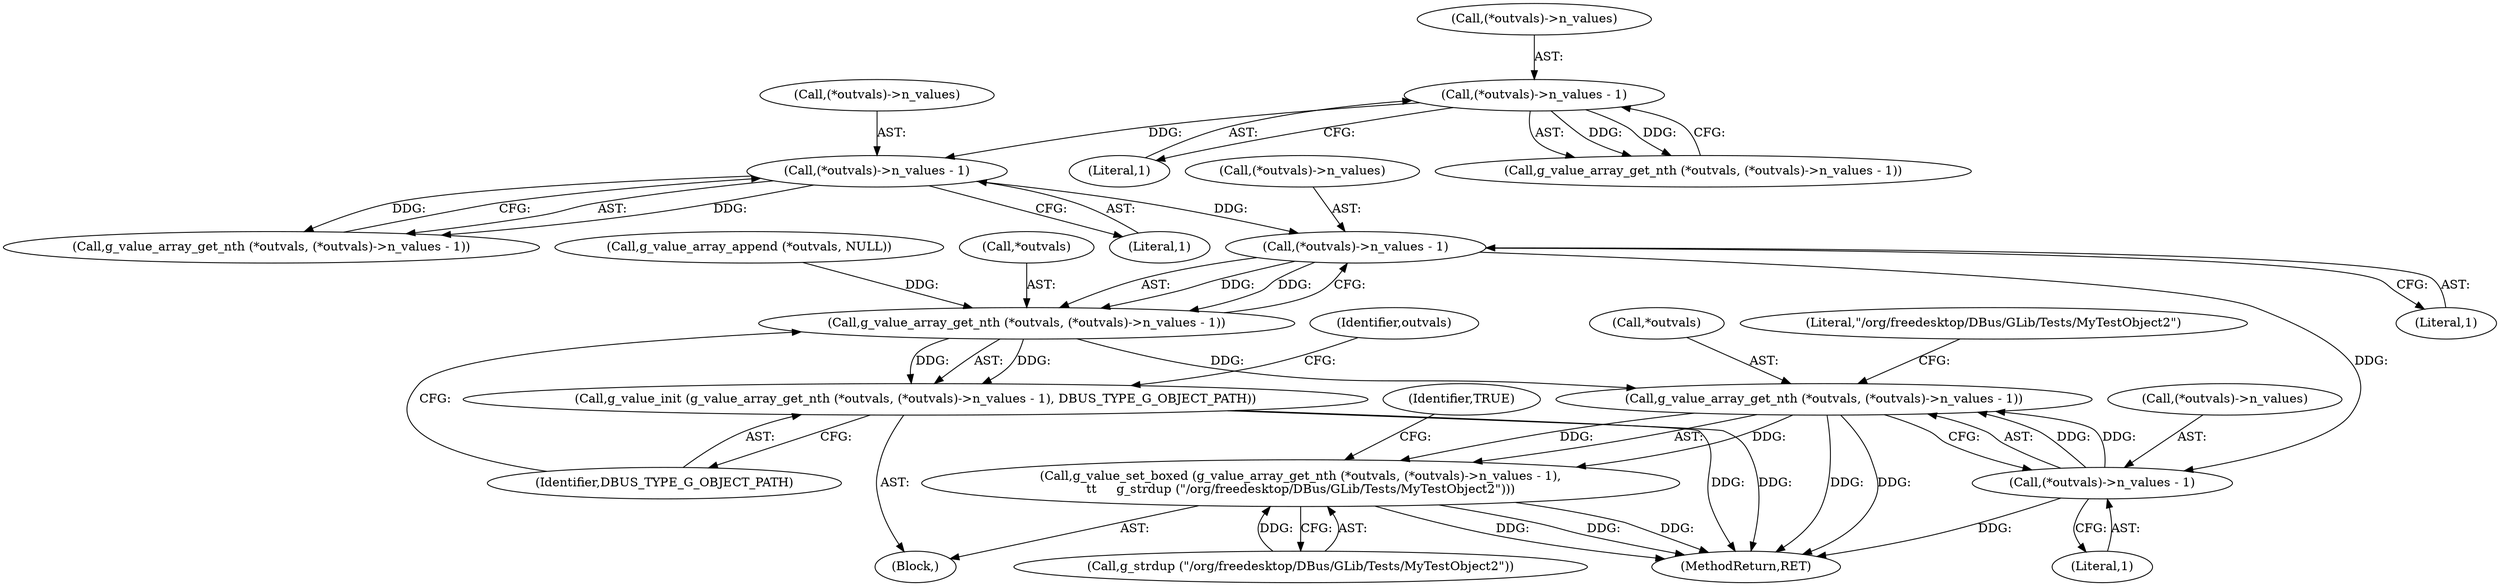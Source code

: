 digraph "1_dbus_9a6bce9b615abca6068348c1606ba8eaf13d9ae0_36@pointer" {
"1000185" [label="(Call,(*outvals)->n_values - 1)"];
"1000165" [label="(Call,(*outvals)->n_values - 1)"];
"1000154" [label="(Call,(*outvals)->n_values - 1)"];
"1000182" [label="(Call,g_value_array_get_nth (*outvals, (*outvals)->n_values - 1))"];
"1000181" [label="(Call,g_value_init (g_value_array_get_nth (*outvals, (*outvals)->n_values - 1), DBUS_TYPE_G_OBJECT_PATH))"];
"1000193" [label="(Call,g_value_array_get_nth (*outvals, (*outvals)->n_values - 1))"];
"1000192" [label="(Call,g_value_set_boxed (g_value_array_get_nth (*outvals, (*outvals)->n_values - 1),\n\t\t     g_strdup (\"/org/freedesktop/DBus/GLib/Tests/MyTestObject2\")))"];
"1000196" [label="(Call,(*outvals)->n_values - 1)"];
"1000165" [label="(Call,(*outvals)->n_values - 1)"];
"1000162" [label="(Call,g_value_array_get_nth (*outvals, (*outvals)->n_values - 1))"];
"1000105" [label="(Block,)"];
"1000194" [label="(Call,*outvals)"];
"1000205" [label="(Identifier,TRUE)"];
"1000185" [label="(Call,(*outvals)->n_values - 1)"];
"1000159" [label="(Literal,1)"];
"1000181" [label="(Call,g_value_init (g_value_array_get_nth (*outvals, (*outvals)->n_values - 1), DBUS_TYPE_G_OBJECT_PATH))"];
"1000177" [label="(Call,g_value_array_append (*outvals, NULL))"];
"1000191" [label="(Identifier,DBUS_TYPE_G_OBJECT_PATH)"];
"1000170" [label="(Literal,1)"];
"1000154" [label="(Call,(*outvals)->n_values - 1)"];
"1000201" [label="(Literal,1)"];
"1000155" [label="(Call,(*outvals)->n_values)"];
"1000166" [label="(Call,(*outvals)->n_values)"];
"1000186" [label="(Call,(*outvals)->n_values)"];
"1000151" [label="(Call,g_value_array_get_nth (*outvals, (*outvals)->n_values - 1))"];
"1000192" [label="(Call,g_value_set_boxed (g_value_array_get_nth (*outvals, (*outvals)->n_values - 1),\n\t\t     g_strdup (\"/org/freedesktop/DBus/GLib/Tests/MyTestObject2\")))"];
"1000196" [label="(Call,(*outvals)->n_values - 1)"];
"1000190" [label="(Literal,1)"];
"1000202" [label="(Call,g_strdup (\"/org/freedesktop/DBus/GLib/Tests/MyTestObject2\"))"];
"1000197" [label="(Call,(*outvals)->n_values)"];
"1000193" [label="(Call,g_value_array_get_nth (*outvals, (*outvals)->n_values - 1))"];
"1000182" [label="(Call,g_value_array_get_nth (*outvals, (*outvals)->n_values - 1))"];
"1000195" [label="(Identifier,outvals)"];
"1000203" [label="(Literal,\"/org/freedesktop/DBus/GLib/Tests/MyTestObject2\")"];
"1000206" [label="(MethodReturn,RET)"];
"1000183" [label="(Call,*outvals)"];
"1000185" -> "1000182"  [label="AST: "];
"1000185" -> "1000190"  [label="CFG: "];
"1000186" -> "1000185"  [label="AST: "];
"1000190" -> "1000185"  [label="AST: "];
"1000182" -> "1000185"  [label="CFG: "];
"1000185" -> "1000182"  [label="DDG: "];
"1000185" -> "1000182"  [label="DDG: "];
"1000165" -> "1000185"  [label="DDG: "];
"1000185" -> "1000196"  [label="DDG: "];
"1000165" -> "1000162"  [label="AST: "];
"1000165" -> "1000170"  [label="CFG: "];
"1000166" -> "1000165"  [label="AST: "];
"1000170" -> "1000165"  [label="AST: "];
"1000162" -> "1000165"  [label="CFG: "];
"1000165" -> "1000162"  [label="DDG: "];
"1000165" -> "1000162"  [label="DDG: "];
"1000154" -> "1000165"  [label="DDG: "];
"1000154" -> "1000151"  [label="AST: "];
"1000154" -> "1000159"  [label="CFG: "];
"1000155" -> "1000154"  [label="AST: "];
"1000159" -> "1000154"  [label="AST: "];
"1000151" -> "1000154"  [label="CFG: "];
"1000154" -> "1000151"  [label="DDG: "];
"1000154" -> "1000151"  [label="DDG: "];
"1000182" -> "1000181"  [label="AST: "];
"1000183" -> "1000182"  [label="AST: "];
"1000191" -> "1000182"  [label="CFG: "];
"1000182" -> "1000181"  [label="DDG: "];
"1000182" -> "1000181"  [label="DDG: "];
"1000177" -> "1000182"  [label="DDG: "];
"1000182" -> "1000193"  [label="DDG: "];
"1000181" -> "1000105"  [label="AST: "];
"1000181" -> "1000191"  [label="CFG: "];
"1000191" -> "1000181"  [label="AST: "];
"1000195" -> "1000181"  [label="CFG: "];
"1000181" -> "1000206"  [label="DDG: "];
"1000181" -> "1000206"  [label="DDG: "];
"1000193" -> "1000192"  [label="AST: "];
"1000193" -> "1000196"  [label="CFG: "];
"1000194" -> "1000193"  [label="AST: "];
"1000196" -> "1000193"  [label="AST: "];
"1000203" -> "1000193"  [label="CFG: "];
"1000193" -> "1000206"  [label="DDG: "];
"1000193" -> "1000206"  [label="DDG: "];
"1000193" -> "1000192"  [label="DDG: "];
"1000193" -> "1000192"  [label="DDG: "];
"1000196" -> "1000193"  [label="DDG: "];
"1000196" -> "1000193"  [label="DDG: "];
"1000192" -> "1000105"  [label="AST: "];
"1000192" -> "1000202"  [label="CFG: "];
"1000202" -> "1000192"  [label="AST: "];
"1000205" -> "1000192"  [label="CFG: "];
"1000192" -> "1000206"  [label="DDG: "];
"1000192" -> "1000206"  [label="DDG: "];
"1000192" -> "1000206"  [label="DDG: "];
"1000202" -> "1000192"  [label="DDG: "];
"1000196" -> "1000201"  [label="CFG: "];
"1000197" -> "1000196"  [label="AST: "];
"1000201" -> "1000196"  [label="AST: "];
"1000196" -> "1000206"  [label="DDG: "];
}
